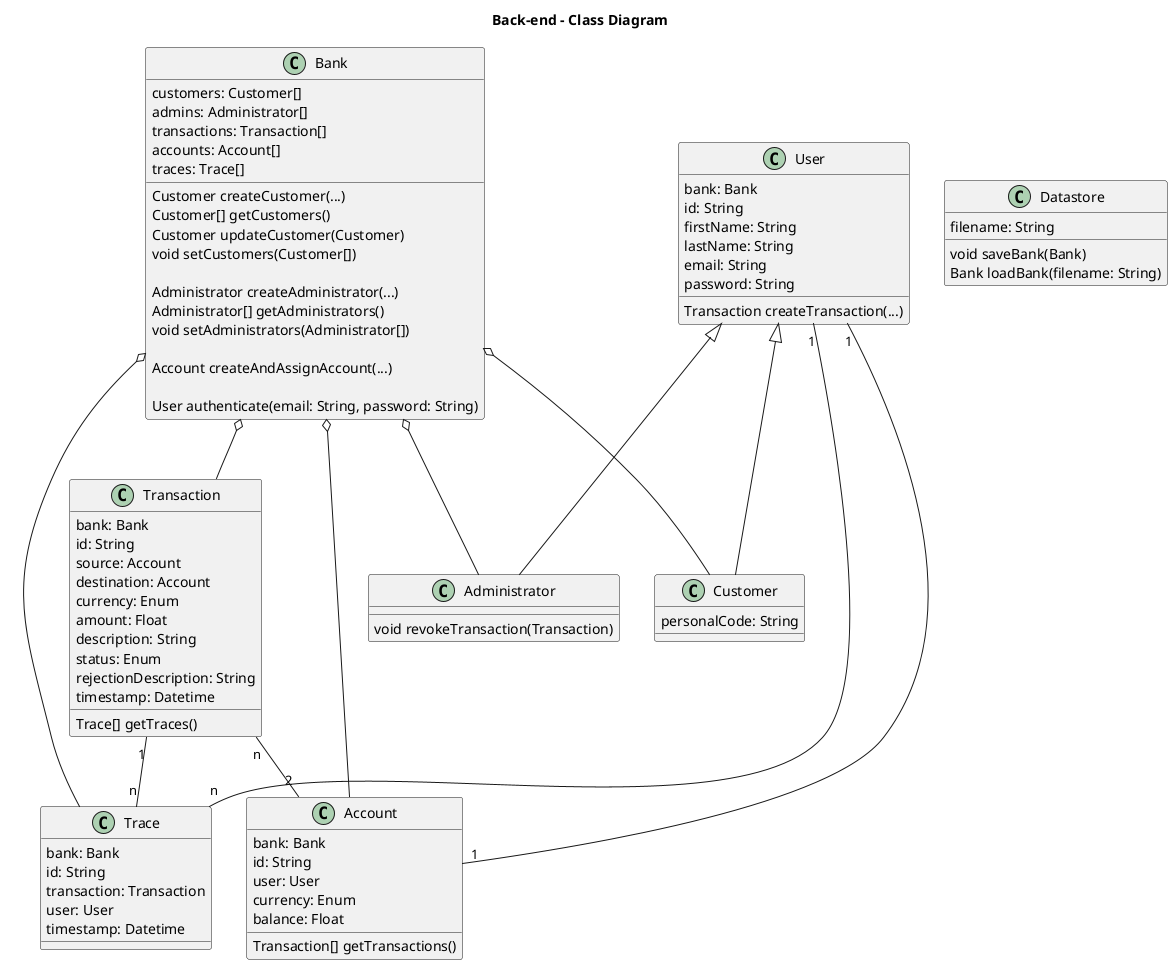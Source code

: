 @startuml

title Back-end - Class Diagram

class Bank {
    customers: Customer[]
    admins: Administrator[]
    transactions: Transaction[]
    accounts: Account[]
    traces: Trace[]
    
    Customer createCustomer(...)
    Customer[] getCustomers()
    Customer updateCustomer(Customer)
    void setCustomers(Customer[])
    
    Administrator createAdministrator(...)
    Administrator[] getAdministrators()
    void setAdministrators(Administrator[])
    
    Account createAndAssignAccount(...)
    
    User authenticate(email: String, password: String)
}

class User {
    bank: Bank
    id: String
    firstName: String
    lastName: String
    email: String
    password: String
    
    Transaction createTransaction(...)
}

class Customer {
    personalCode: String
}

class Administrator {
    void revokeTransaction(Transaction)
}

class Account {
    bank: Bank
    id: String
    user: User
    currency: Enum
    balance: Float

    Transaction[] getTransactions()
}

class Transaction {
    bank: Bank
    id: String
    source: Account
    destination: Account
    currency: Enum
    amount: Float
    description: String
    status: Enum
    rejectionDescription: String
    timestamp: Datetime

    Trace[] getTraces()
}

class Trace {
    bank: Bank
    id: String
    transaction: Transaction
    user: User
    timestamp: Datetime
}

class Datastore {
    filename: String

    void saveBank(Bank)
    Bank loadBank(filename: String)
}

Bank o-- Customer
Bank o-- Administrator
Bank o-- Transaction
Bank o-- Account
Bank o-- Trace
User <|-- Customer
User <|-- Administrator
User "1" -- "1" Account
Transaction "n" -- "2" Account
Transaction "1" -- "n" Trace
User "1" -- "n" Trace

@enduml